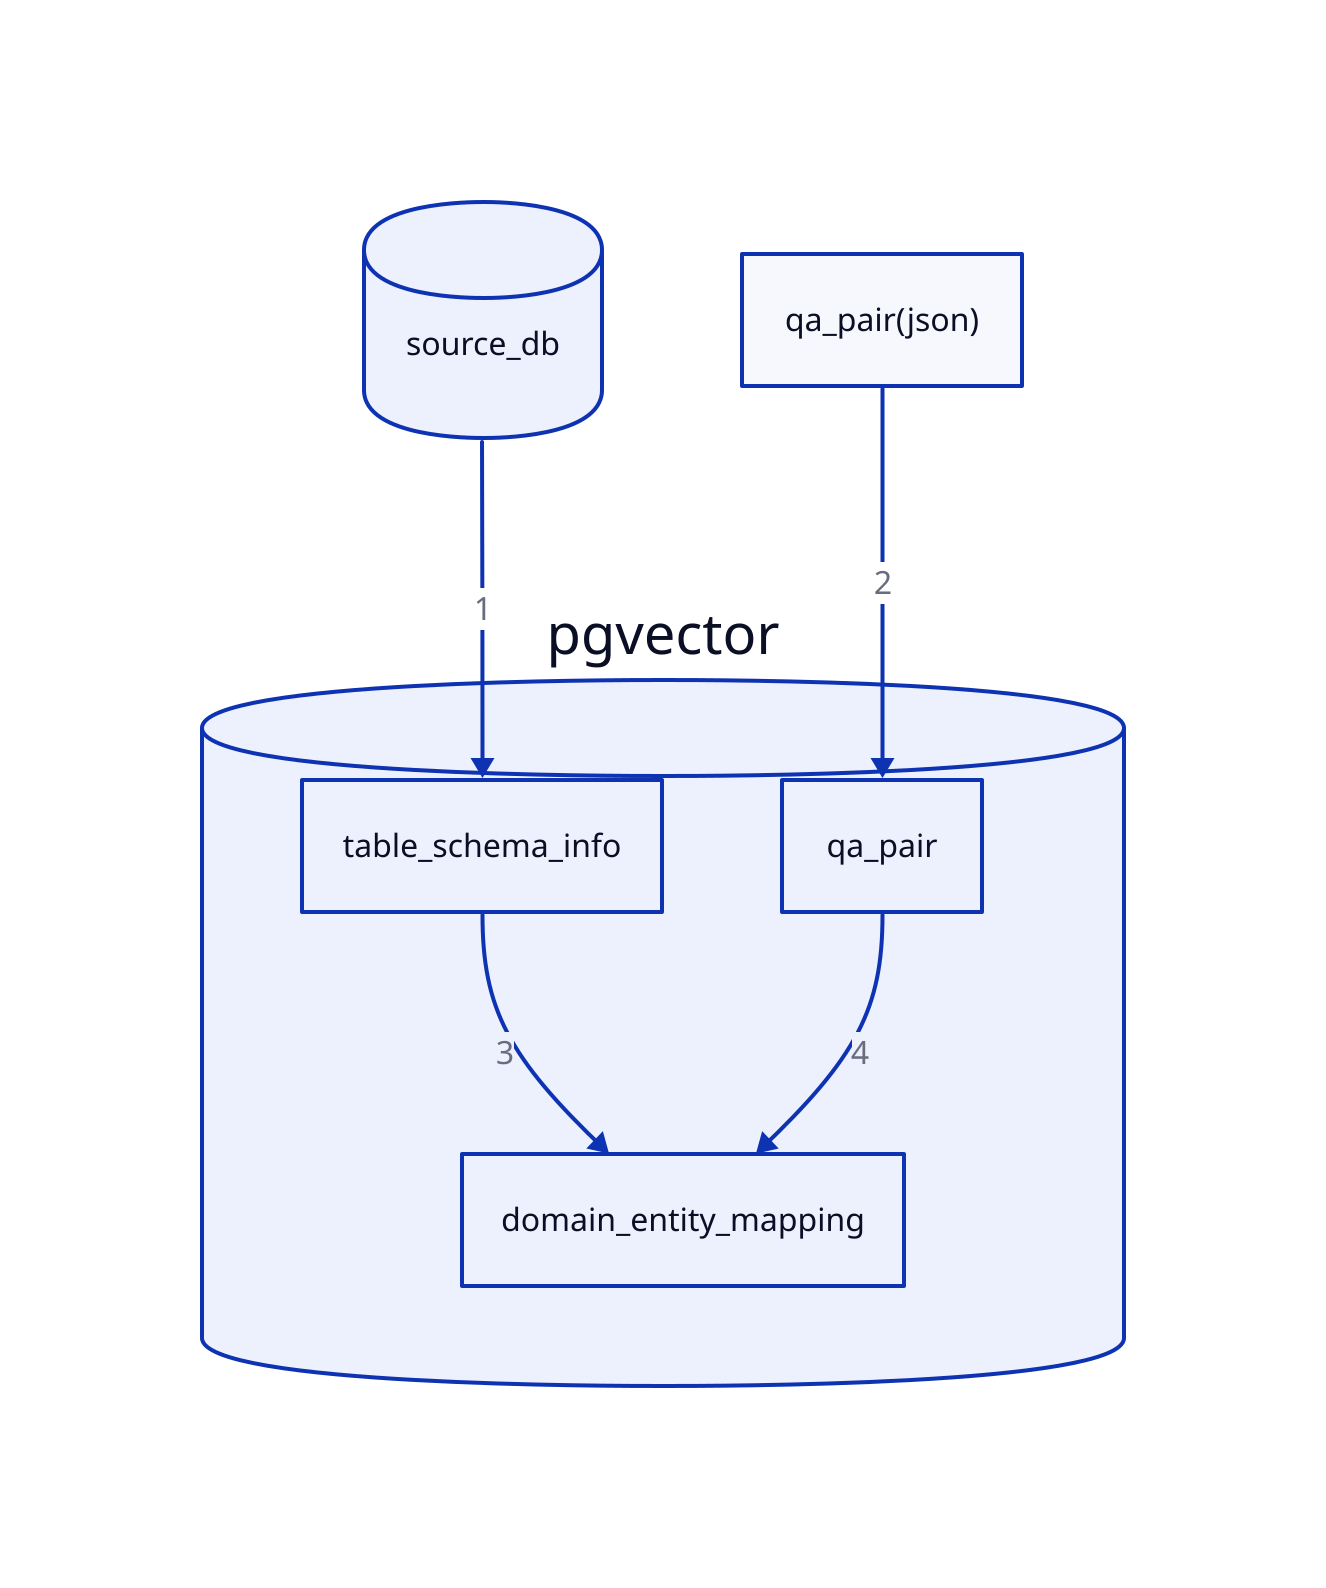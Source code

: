 source_db: {
	shape: cylinder
}

pgvector: {
	shape: cylinder
	table_schema_info
	qa_pair
	domain_entity_mapping
}

source_db -> pgvector.table_schema_info: 1

qa_pair(json) -> pgvector.qa_pair: 2

pgvector.table_schema_info  -> pgvector.domain_entity_mapping: 3
pgvector.qa_pair -> pgvector.domain_entity_mapping: 4
